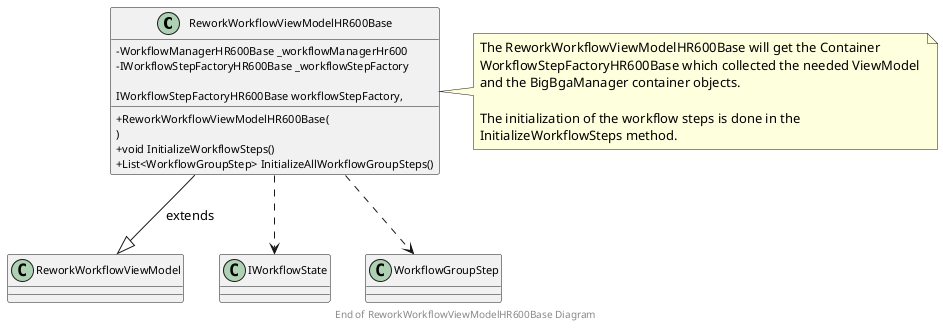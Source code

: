 @startuml ReworkWorkflowViewModelHR600Base
skinparam classAttributeIconSize 0
skinparam classFontSize 12
skinparam classAttributeFontSize 11
skinparam classMethodFontSize 11

class ReworkWorkflowViewModelHR600Base {
    - WorkflowManagerHR600Base _workflowManagerHr600
    - IWorkflowStepFactoryHR600Base _workflowStepFactory

    + ReworkWorkflowViewModelHR600Base(
        IWorkflowStepFactoryHR600Base workflowStepFactory,
    )
    + void InitializeWorkflowSteps()
    + List<WorkflowGroupStep> InitializeAllWorkflowGroupSteps()
}
note right
The ReworkWorkflowViewModelHR600Base will get the Container 
WorkflowStepFactoryHR600Base which collected the needed ViewModel 
and the BigBgaManager container objects.

The initialization of the workflow steps is done in the
InitializeWorkflowSteps method.
end note

ReworkWorkflowViewModelHR600Base --|> ReworkWorkflowViewModel : extends
ReworkWorkflowViewModelHR600Base ..> IWorkflowState
ReworkWorkflowViewModelHR600Base ..> WorkflowGroupStep

footer == End of ReworkWorkflowViewModelHR600Base Diagram ==

@enduml